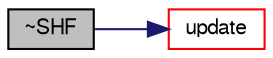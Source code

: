 digraph "~SHF"
{
  bgcolor="transparent";
  edge [fontname="FreeSans",fontsize="10",labelfontname="FreeSans",labelfontsize="10"];
  node [fontname="FreeSans",fontsize="10",shape=record];
  rankdir="LR";
  Node4 [label="~SHF",height=0.2,width=0.4,color="black", fillcolor="grey75", style="filled", fontcolor="black"];
  Node4 -> Node5 [color="midnightblue",fontsize="10",style="solid",fontname="FreeSans"];
  Node5 [label="update",height=0.2,width=0.4,color="red",URL="$a24578.html#af86a08f997bc779309ec7d00e914e292",tooltip="update the parcel properties "];
}
